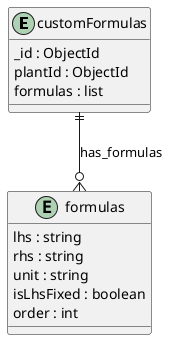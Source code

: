 @startuml customFormulas_Diagram

entity "customFormulas" as customFormulas {
  _id : ObjectId
  plantId : ObjectId
  formulas : list
}

entity "formulas" as formulas {
  lhs : string
  rhs : string
  unit : string
  isLhsFixed : boolean
  order : int
}

' // Relationships
customFormulas ||--o{ formulas : has_formulas
@enduml